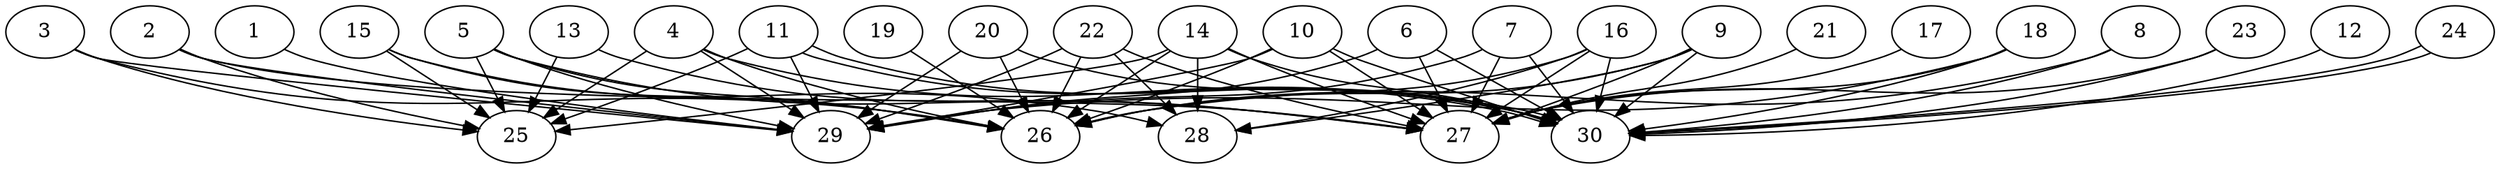 // DAG automatically generated by daggen at Thu Oct  3 14:04:18 2019
// ./daggen --dot -n 30 --ccr 0.4 --fat 0.9 --regular 0.7 --density 0.7 --mindata 5242880 --maxdata 52428800 
digraph G {
  1 [size="93721600", alpha="0.00", expect_size="37488640"] 
  1 -> 29 [size ="37488640"]
  2 [size="100221440", alpha="0.18", expect_size="40088576"] 
  2 -> 25 [size ="40088576"]
  2 -> 27 [size ="40088576"]
  2 -> 29 [size ="40088576"]
  3 [size="50017280", alpha="0.02", expect_size="20006912"] 
  3 -> 25 [size ="20006912"]
  3 -> 26 [size ="20006912"]
  3 -> 29 [size ="20006912"]
  4 [size="69578240", alpha="0.06", expect_size="27831296"] 
  4 -> 25 [size ="27831296"]
  4 -> 26 [size ="27831296"]
  4 -> 29 [size ="27831296"]
  4 -> 30 [size ="27831296"]
  5 [size="88465920", alpha="0.08", expect_size="35386368"] 
  5 -> 25 [size ="35386368"]
  5 -> 26 [size ="35386368"]
  5 -> 27 [size ="35386368"]
  5 -> 29 [size ="35386368"]
  6 [size="128427520", alpha="0.13", expect_size="51371008"] 
  6 -> 27 [size ="51371008"]
  6 -> 29 [size ="51371008"]
  6 -> 30 [size ="51371008"]
  7 [size="114726400", alpha="0.02", expect_size="45890560"] 
  7 -> 27 [size ="45890560"]
  7 -> 29 [size ="45890560"]
  7 -> 30 [size ="45890560"]
  8 [size="33011200", alpha="0.06", expect_size="13204480"] 
  8 -> 26 [size ="13204480"]
  8 -> 30 [size ="13204480"]
  9 [size="98949120", alpha="0.00", expect_size="39579648"] 
  9 -> 26 [size ="39579648"]
  9 -> 27 [size ="39579648"]
  9 -> 28 [size ="39579648"]
  9 -> 30 [size ="39579648"]
  10 [size="83174400", alpha="0.16", expect_size="33269760"] 
  10 -> 26 [size ="33269760"]
  10 -> 27 [size ="33269760"]
  10 -> 29 [size ="33269760"]
  10 -> 30 [size ="33269760"]
  11 [size="91432960", alpha="0.11", expect_size="36573184"] 
  11 -> 25 [size ="36573184"]
  11 -> 29 [size ="36573184"]
  11 -> 30 [size ="36573184"]
  11 -> 30 [size ="36573184"]
  12 [size="93048320", alpha="0.07", expect_size="37219328"] 
  12 -> 30 [size ="37219328"]
  13 [size="84090880", alpha="0.09", expect_size="33636352"] 
  13 -> 25 [size ="33636352"]
  13 -> 27 [size ="33636352"]
  14 [size="97497600", alpha="0.07", expect_size="38999040"] 
  14 -> 25 [size ="38999040"]
  14 -> 26 [size ="38999040"]
  14 -> 27 [size ="38999040"]
  14 -> 28 [size ="38999040"]
  14 -> 30 [size ="38999040"]
  15 [size="16212480", alpha="0.06", expect_size="6484992"] 
  15 -> 25 [size ="6484992"]
  15 -> 26 [size ="6484992"]
  15 -> 28 [size ="6484992"]
  16 [size="66040320", alpha="0.18", expect_size="26416128"] 
  16 -> 26 [size ="26416128"]
  16 -> 27 [size ="26416128"]
  16 -> 28 [size ="26416128"]
  16 -> 30 [size ="26416128"]
  17 [size="24312320", alpha="0.07", expect_size="9724928"] 
  17 -> 27 [size ="9724928"]
  18 [size="36866560", alpha="0.16", expect_size="14746624"] 
  18 -> 27 [size ="14746624"]
  18 -> 29 [size ="14746624"]
  18 -> 30 [size ="14746624"]
  19 [size="74890240", alpha="0.17", expect_size="29956096"] 
  19 -> 26 [size ="29956096"]
  20 [size="75507200", alpha="0.07", expect_size="30202880"] 
  20 -> 26 [size ="30202880"]
  20 -> 29 [size ="30202880"]
  20 -> 30 [size ="30202880"]
  21 [size="49180160", alpha="0.10", expect_size="19672064"] 
  21 -> 27 [size ="19672064"]
  22 [size="115169280", alpha="0.08", expect_size="46067712"] 
  22 -> 26 [size ="46067712"]
  22 -> 27 [size ="46067712"]
  22 -> 28 [size ="46067712"]
  22 -> 29 [size ="46067712"]
  23 [size="36561920", alpha="0.13", expect_size="14624768"] 
  23 -> 27 [size ="14624768"]
  23 -> 30 [size ="14624768"]
  24 [size="87664640", alpha="0.06", expect_size="35065856"] 
  24 -> 30 [size ="35065856"]
  24 -> 30 [size ="35065856"]
  25 [size="130442240", alpha="0.13", expect_size="52176896"] 
  26 [size="49989120", alpha="0.19", expect_size="19995648"] 
  27 [size="37437440", alpha="0.03", expect_size="14974976"] 
  28 [size="78049280", alpha="0.09", expect_size="31219712"] 
  29 [size="52848640", alpha="0.11", expect_size="21139456"] 
  30 [size="36917760", alpha="0.04", expect_size="14767104"] 
}
